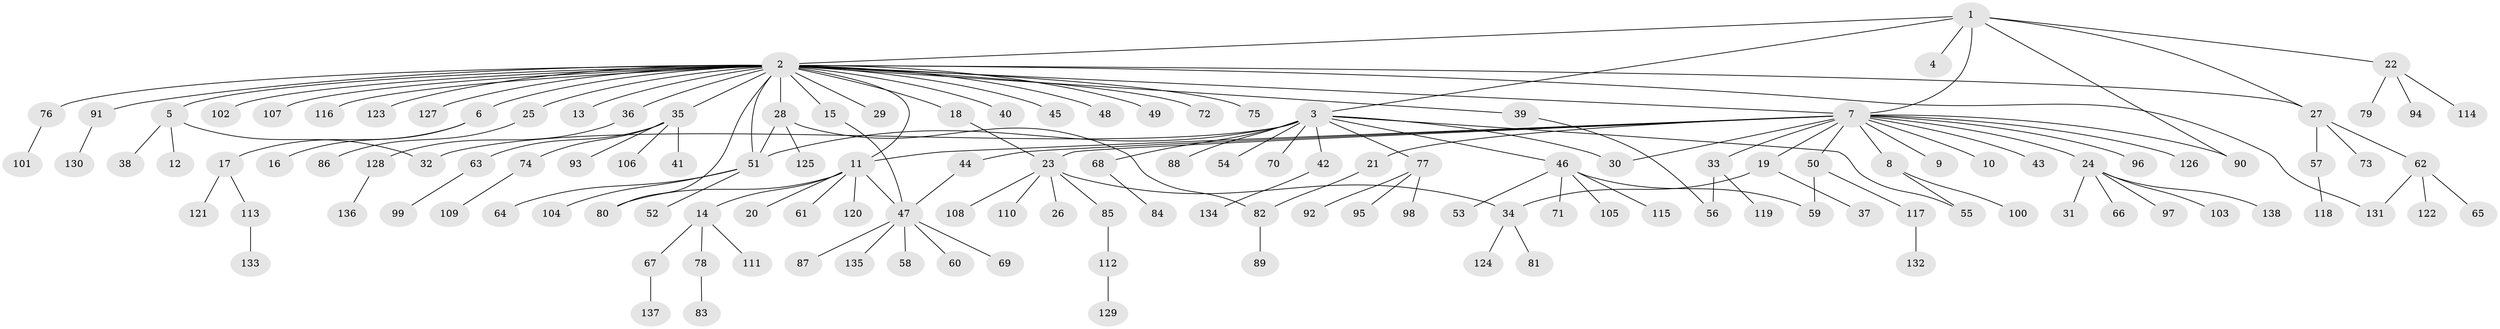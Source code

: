 // coarse degree distribution, {9: 0.009345794392523364, 30: 0.009345794392523364, 16: 0.009345794392523364, 1: 0.616822429906542, 3: 0.06542056074766354, 19: 0.009345794392523364, 2: 0.205607476635514, 7: 0.018691588785046728, 6: 0.009345794392523364, 5: 0.028037383177570093, 4: 0.018691588785046728}
// Generated by graph-tools (version 1.1) at 2025/23/03/03/25 07:23:49]
// undirected, 138 vertices, 155 edges
graph export_dot {
graph [start="1"]
  node [color=gray90,style=filled];
  1;
  2;
  3;
  4;
  5;
  6;
  7;
  8;
  9;
  10;
  11;
  12;
  13;
  14;
  15;
  16;
  17;
  18;
  19;
  20;
  21;
  22;
  23;
  24;
  25;
  26;
  27;
  28;
  29;
  30;
  31;
  32;
  33;
  34;
  35;
  36;
  37;
  38;
  39;
  40;
  41;
  42;
  43;
  44;
  45;
  46;
  47;
  48;
  49;
  50;
  51;
  52;
  53;
  54;
  55;
  56;
  57;
  58;
  59;
  60;
  61;
  62;
  63;
  64;
  65;
  66;
  67;
  68;
  69;
  70;
  71;
  72;
  73;
  74;
  75;
  76;
  77;
  78;
  79;
  80;
  81;
  82;
  83;
  84;
  85;
  86;
  87;
  88;
  89;
  90;
  91;
  92;
  93;
  94;
  95;
  96;
  97;
  98;
  99;
  100;
  101;
  102;
  103;
  104;
  105;
  106;
  107;
  108;
  109;
  110;
  111;
  112;
  113;
  114;
  115;
  116;
  117;
  118;
  119;
  120;
  121;
  122;
  123;
  124;
  125;
  126;
  127;
  128;
  129;
  130;
  131;
  132;
  133;
  134;
  135;
  136;
  137;
  138;
  1 -- 2;
  1 -- 3;
  1 -- 4;
  1 -- 7;
  1 -- 22;
  1 -- 27;
  1 -- 90;
  2 -- 5;
  2 -- 6;
  2 -- 7;
  2 -- 11;
  2 -- 13;
  2 -- 15;
  2 -- 18;
  2 -- 25;
  2 -- 27;
  2 -- 28;
  2 -- 29;
  2 -- 35;
  2 -- 36;
  2 -- 39;
  2 -- 40;
  2 -- 45;
  2 -- 48;
  2 -- 49;
  2 -- 51;
  2 -- 72;
  2 -- 75;
  2 -- 76;
  2 -- 80;
  2 -- 91;
  2 -- 102;
  2 -- 107;
  2 -- 116;
  2 -- 123;
  2 -- 127;
  2 -- 131;
  3 -- 30;
  3 -- 32;
  3 -- 42;
  3 -- 46;
  3 -- 51;
  3 -- 54;
  3 -- 55;
  3 -- 68;
  3 -- 70;
  3 -- 77;
  3 -- 88;
  5 -- 12;
  5 -- 32;
  5 -- 38;
  6 -- 16;
  6 -- 17;
  7 -- 8;
  7 -- 9;
  7 -- 10;
  7 -- 11;
  7 -- 19;
  7 -- 21;
  7 -- 23;
  7 -- 24;
  7 -- 30;
  7 -- 33;
  7 -- 43;
  7 -- 44;
  7 -- 50;
  7 -- 90;
  7 -- 96;
  7 -- 126;
  8 -- 55;
  8 -- 100;
  11 -- 14;
  11 -- 20;
  11 -- 47;
  11 -- 61;
  11 -- 80;
  11 -- 120;
  14 -- 67;
  14 -- 78;
  14 -- 111;
  15 -- 47;
  17 -- 113;
  17 -- 121;
  18 -- 23;
  19 -- 34;
  19 -- 37;
  21 -- 82;
  22 -- 79;
  22 -- 94;
  22 -- 114;
  23 -- 26;
  23 -- 34;
  23 -- 85;
  23 -- 108;
  23 -- 110;
  24 -- 31;
  24 -- 66;
  24 -- 97;
  24 -- 103;
  24 -- 138;
  25 -- 86;
  27 -- 57;
  27 -- 62;
  27 -- 73;
  28 -- 51;
  28 -- 82;
  28 -- 125;
  33 -- 56;
  33 -- 119;
  34 -- 81;
  34 -- 124;
  35 -- 41;
  35 -- 63;
  35 -- 74;
  35 -- 93;
  35 -- 106;
  36 -- 128;
  39 -- 56;
  42 -- 134;
  44 -- 47;
  46 -- 53;
  46 -- 59;
  46 -- 71;
  46 -- 105;
  46 -- 115;
  47 -- 58;
  47 -- 60;
  47 -- 69;
  47 -- 87;
  47 -- 135;
  50 -- 59;
  50 -- 117;
  51 -- 52;
  51 -- 64;
  51 -- 104;
  57 -- 118;
  62 -- 65;
  62 -- 122;
  62 -- 131;
  63 -- 99;
  67 -- 137;
  68 -- 84;
  74 -- 109;
  76 -- 101;
  77 -- 92;
  77 -- 95;
  77 -- 98;
  78 -- 83;
  82 -- 89;
  85 -- 112;
  91 -- 130;
  112 -- 129;
  113 -- 133;
  117 -- 132;
  128 -- 136;
}
